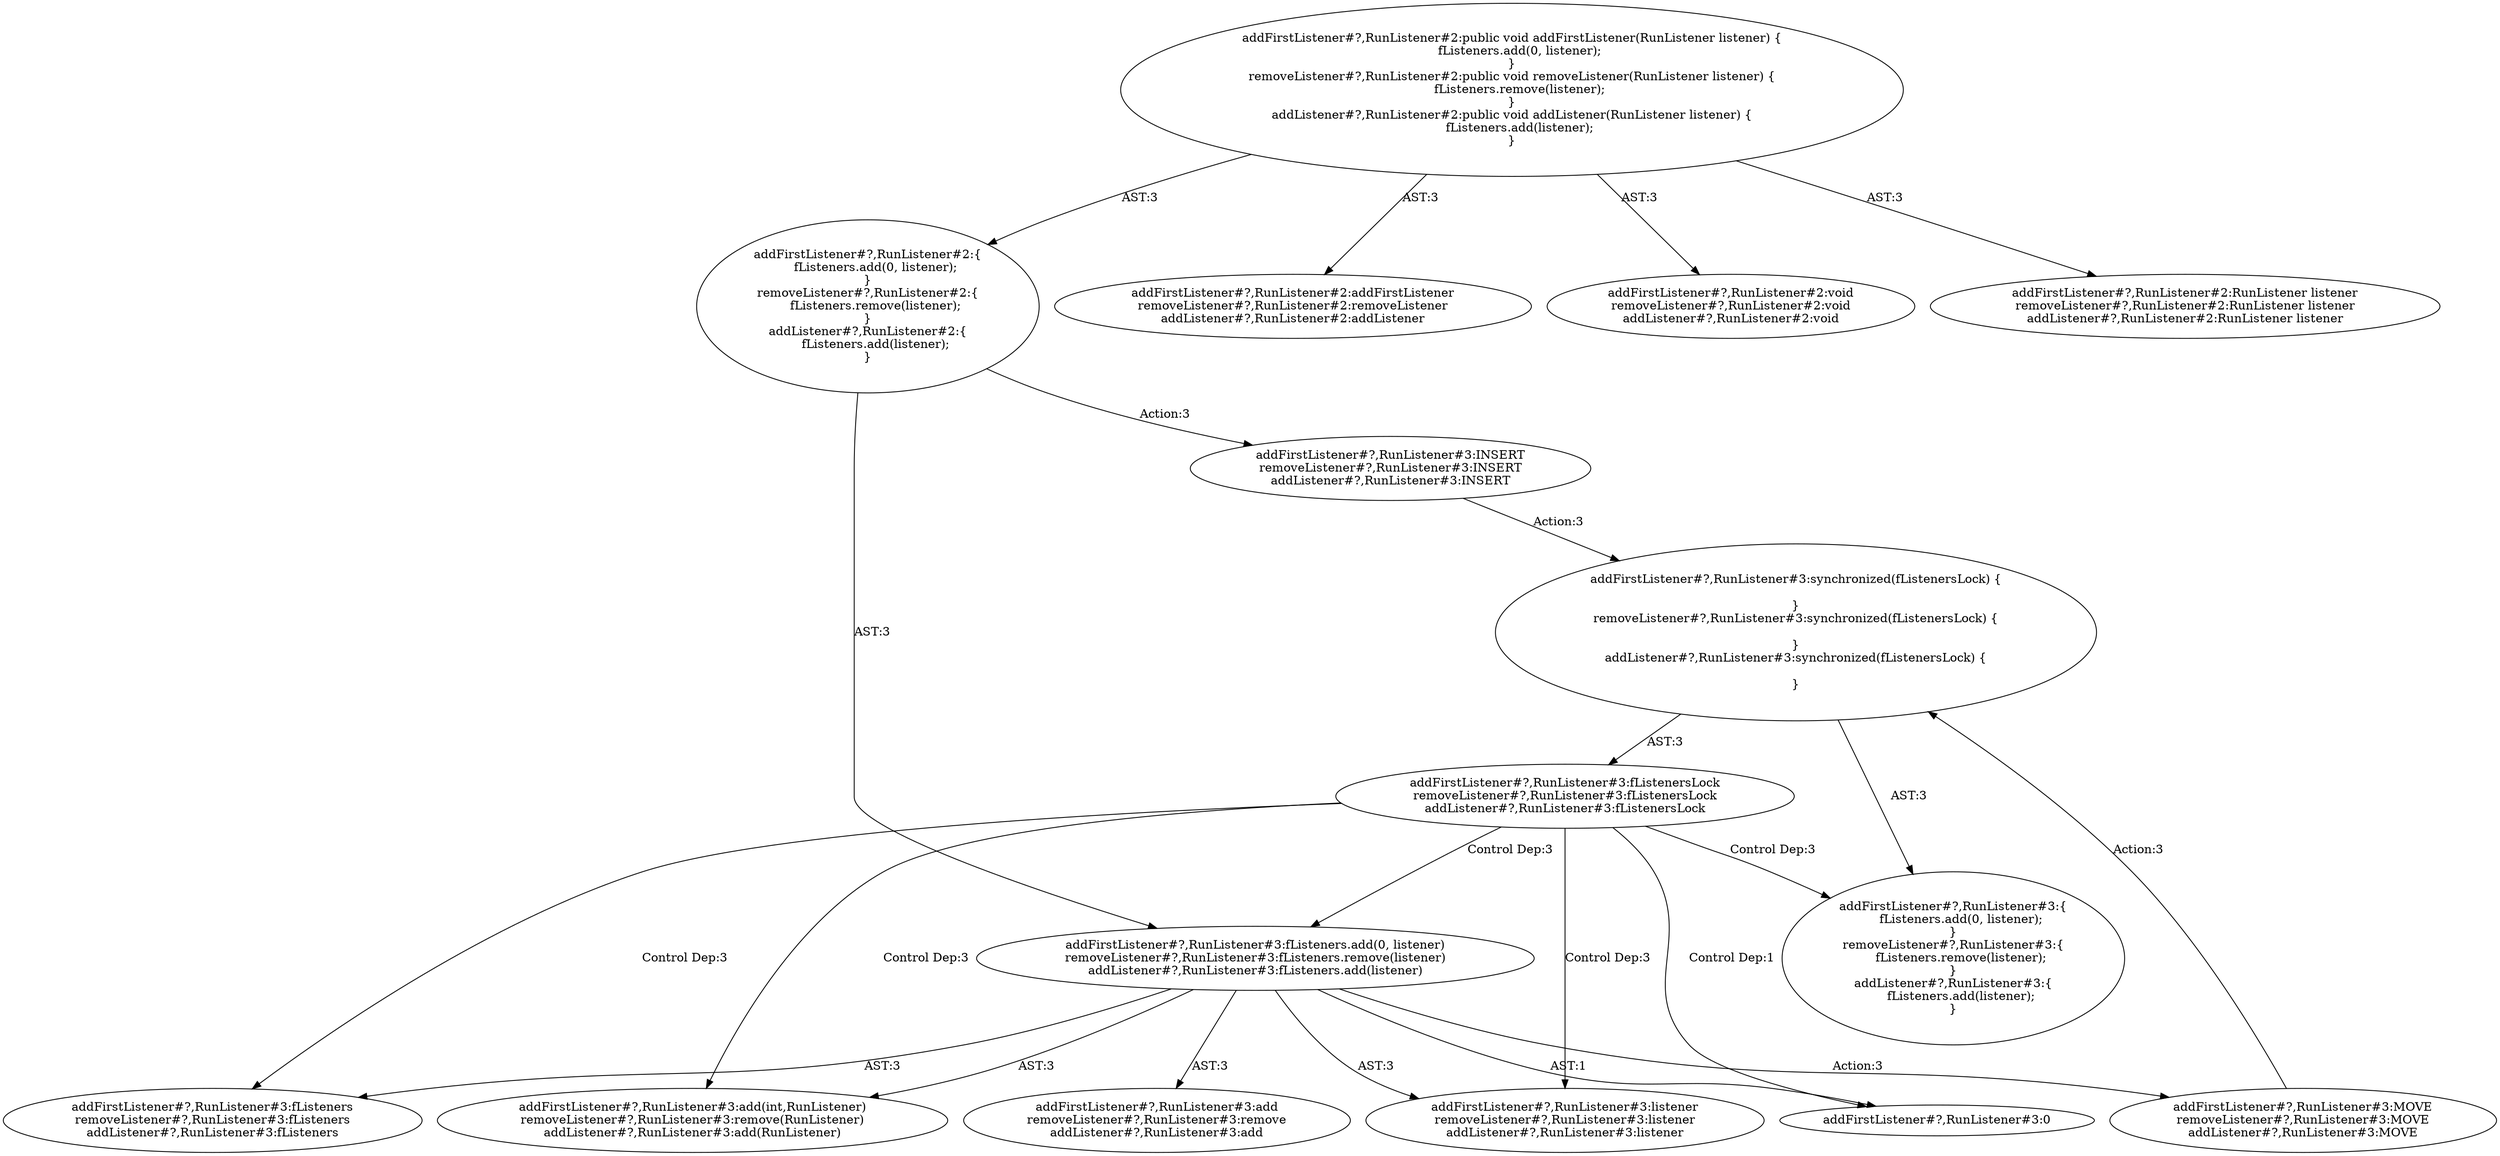 digraph "Pattern" {
0 [label="addFirstListener#?,RunListener#3:INSERT
removeListener#?,RunListener#3:INSERT
addListener#?,RunListener#3:INSERT" shape=ellipse]
1 [label="addFirstListener#?,RunListener#2:\{
    fListeners.add(0, listener);
\}
removeListener#?,RunListener#2:\{
    fListeners.remove(listener);
\}
addListener#?,RunListener#2:\{
    fListeners.add(listener);
\}" shape=ellipse]
2 [label="addFirstListener#?,RunListener#2:public void addFirstListener(RunListener listener) \{
    fListeners.add(0, listener);
\}
removeListener#?,RunListener#2:public void removeListener(RunListener listener) \{
    fListeners.remove(listener);
\}
addListener#?,RunListener#2:public void addListener(RunListener listener) \{
    fListeners.add(listener);
\}" shape=ellipse]
3 [label="addFirstListener#?,RunListener#2:addFirstListener
removeListener#?,RunListener#2:removeListener
addListener#?,RunListener#2:addListener" shape=ellipse]
4 [label="addFirstListener#?,RunListener#2:void
removeListener#?,RunListener#2:void
addListener#?,RunListener#2:void" shape=ellipse]
5 [label="addFirstListener#?,RunListener#2:RunListener listener
removeListener#?,RunListener#2:RunListener listener
addListener#?,RunListener#2:RunListener listener" shape=ellipse]
6 [label="addFirstListener#?,RunListener#3:fListeners.add(0, listener)
removeListener#?,RunListener#3:fListeners.remove(listener)
addListener#?,RunListener#3:fListeners.add(listener)" shape=ellipse]
7 [label="addFirstListener#?,RunListener#3:fListenersLock
removeListener#?,RunListener#3:fListenersLock
addListener#?,RunListener#3:fListenersLock" shape=ellipse]
8 [label="addFirstListener#?,RunListener#3:synchronized(fListenersLock) \{

\}
removeListener#?,RunListener#3:synchronized(fListenersLock) \{

\}
addListener#?,RunListener#3:synchronized(fListenersLock) \{

\}" shape=ellipse]
9 [label="addFirstListener#?,RunListener#3:\{
    fListeners.add(0, listener);
\}
removeListener#?,RunListener#3:\{
    fListeners.remove(listener);
\}
addListener#?,RunListener#3:\{
    fListeners.add(listener);
\}" shape=ellipse]
10 [label="addFirstListener#?,RunListener#3:add
removeListener#?,RunListener#3:remove
addListener#?,RunListener#3:add" shape=ellipse]
11 [label="addFirstListener#?,RunListener#3:fListeners
removeListener#?,RunListener#3:fListeners
addListener#?,RunListener#3:fListeners" shape=ellipse]
12 [label="addFirstListener#?,RunListener#3:add(int,RunListener)
removeListener#?,RunListener#3:remove(RunListener)
addListener#?,RunListener#3:add(RunListener)" shape=ellipse]
13 [label="addFirstListener#?,RunListener#3:0" shape=ellipse]
14 [label="addFirstListener#?,RunListener#3:listener
removeListener#?,RunListener#3:listener
addListener#?,RunListener#3:listener" shape=ellipse]
15 [label="addFirstListener#?,RunListener#3:MOVE
removeListener#?,RunListener#3:MOVE
addListener#?,RunListener#3:MOVE" shape=ellipse]
0 -> 8 [label="Action:3"];
1 -> 0 [label="Action:3"];
1 -> 6 [label="AST:3"];
2 -> 1 [label="AST:3"];
2 -> 3 [label="AST:3"];
2 -> 4 [label="AST:3"];
2 -> 5 [label="AST:3"];
6 -> 10 [label="AST:3"];
6 -> 11 [label="AST:3"];
6 -> 12 [label="AST:3"];
6 -> 13 [label="AST:1"];
6 -> 14 [label="AST:3"];
6 -> 15 [label="Action:3"];
7 -> 6 [label="Control Dep:3"];
7 -> 9 [label="Control Dep:3"];
7 -> 12 [label="Control Dep:3"];
7 -> 11 [label="Control Dep:3"];
7 -> 13 [label="Control Dep:1"];
7 -> 14 [label="Control Dep:3"];
8 -> 7 [label="AST:3"];
8 -> 9 [label="AST:3"];
15 -> 8 [label="Action:3"];
}